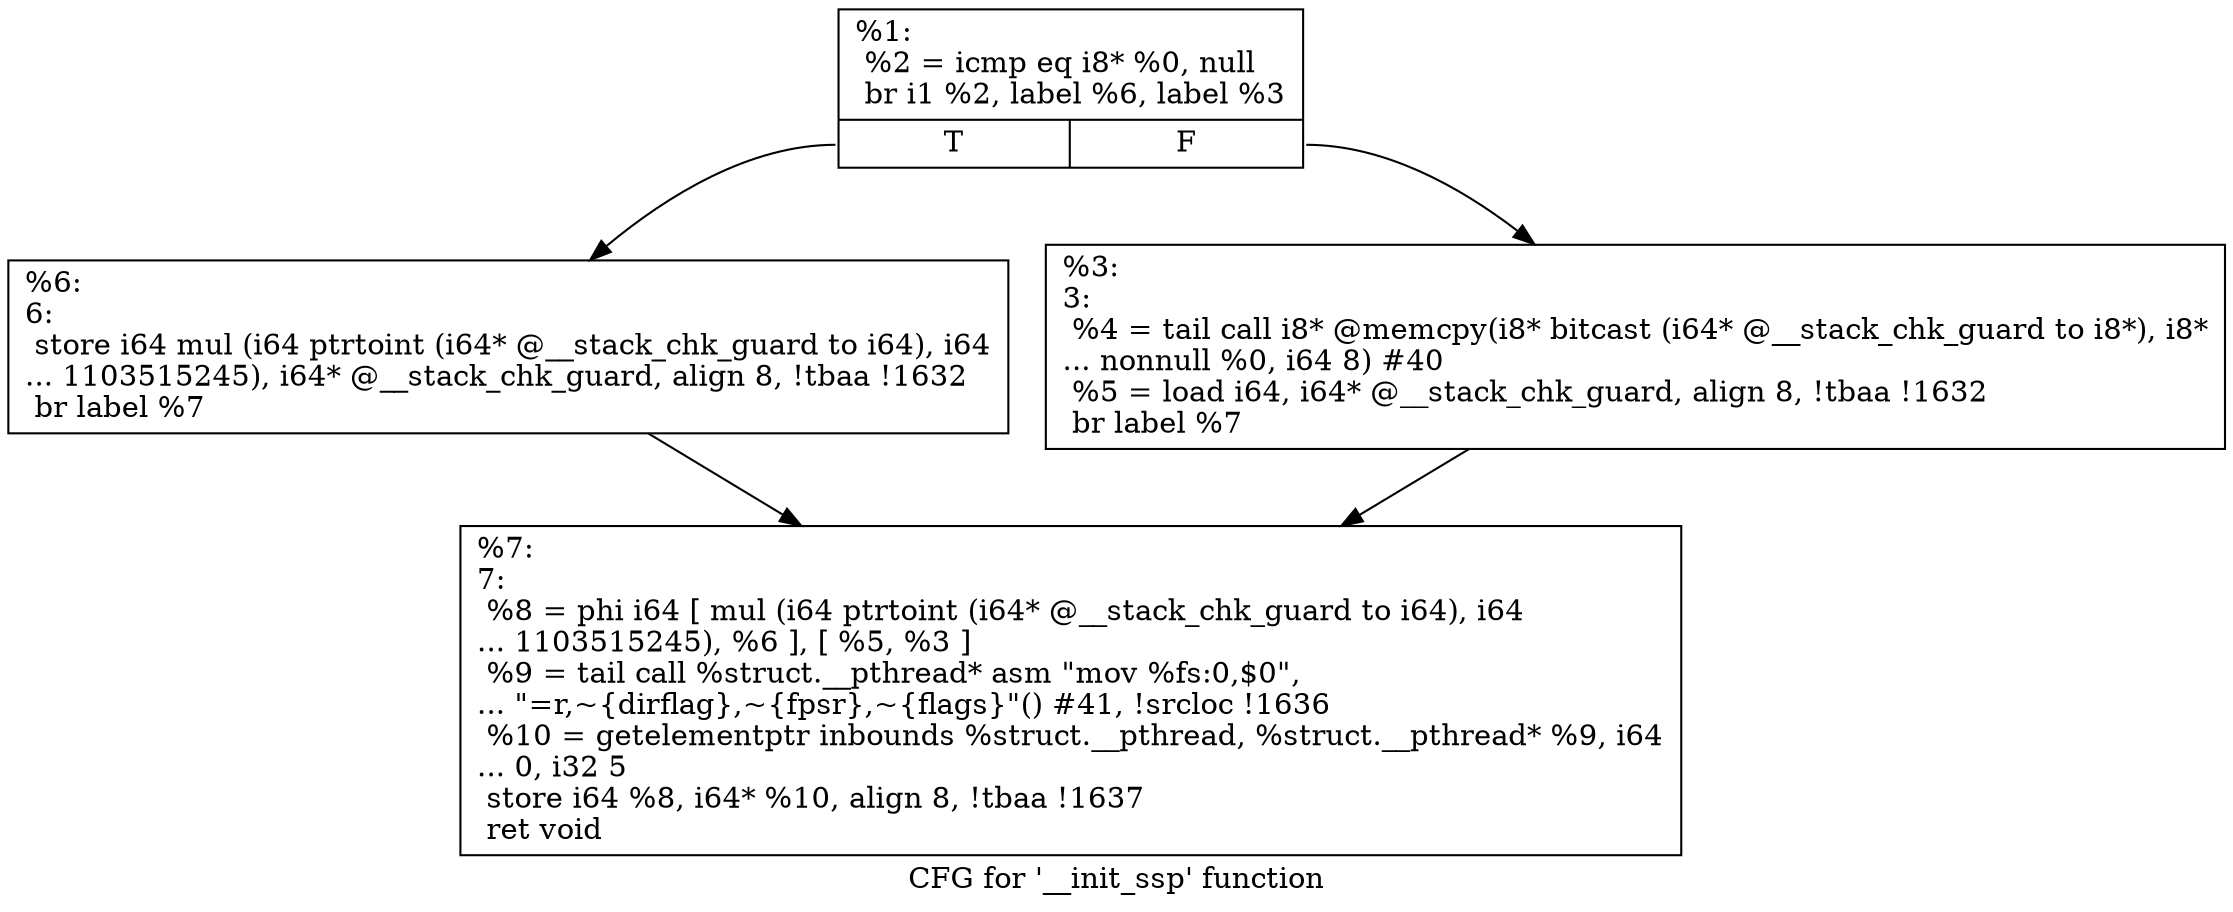 digraph "CFG for '__init_ssp' function" {
	label="CFG for '__init_ssp' function";

	Node0x1c1a8c0 [shape=record,label="{%1:\l  %2 = icmp eq i8* %0, null\l  br i1 %2, label %6, label %3\l|{<s0>T|<s1>F}}"];
	Node0x1c1a8c0:s0 -> Node0x1c1a9c0;
	Node0x1c1a8c0:s1 -> Node0x1c1a970;
	Node0x1c1a970 [shape=record,label="{%3:\l3:                                                \l  %4 = tail call i8* @memcpy(i8* bitcast (i64* @__stack_chk_guard to i8*), i8*\l... nonnull %0, i64 8) #40\l  %5 = load i64, i64* @__stack_chk_guard, align 8, !tbaa !1632\l  br label %7\l}"];
	Node0x1c1a970 -> Node0x1c1aa10;
	Node0x1c1a9c0 [shape=record,label="{%6:\l6:                                                \l  store i64 mul (i64 ptrtoint (i64* @__stack_chk_guard to i64), i64\l... 1103515245), i64* @__stack_chk_guard, align 8, !tbaa !1632\l  br label %7\l}"];
	Node0x1c1a9c0 -> Node0x1c1aa10;
	Node0x1c1aa10 [shape=record,label="{%7:\l7:                                                \l  %8 = phi i64 [ mul (i64 ptrtoint (i64* @__stack_chk_guard to i64), i64\l... 1103515245), %6 ], [ %5, %3 ]\l  %9 = tail call %struct.__pthread* asm \"mov %fs:0,$0\",\l... \"=r,~\{dirflag\},~\{fpsr\},~\{flags\}\"() #41, !srcloc !1636\l  %10 = getelementptr inbounds %struct.__pthread, %struct.__pthread* %9, i64\l... 0, i32 5\l  store i64 %8, i64* %10, align 8, !tbaa !1637\l  ret void\l}"];
}
